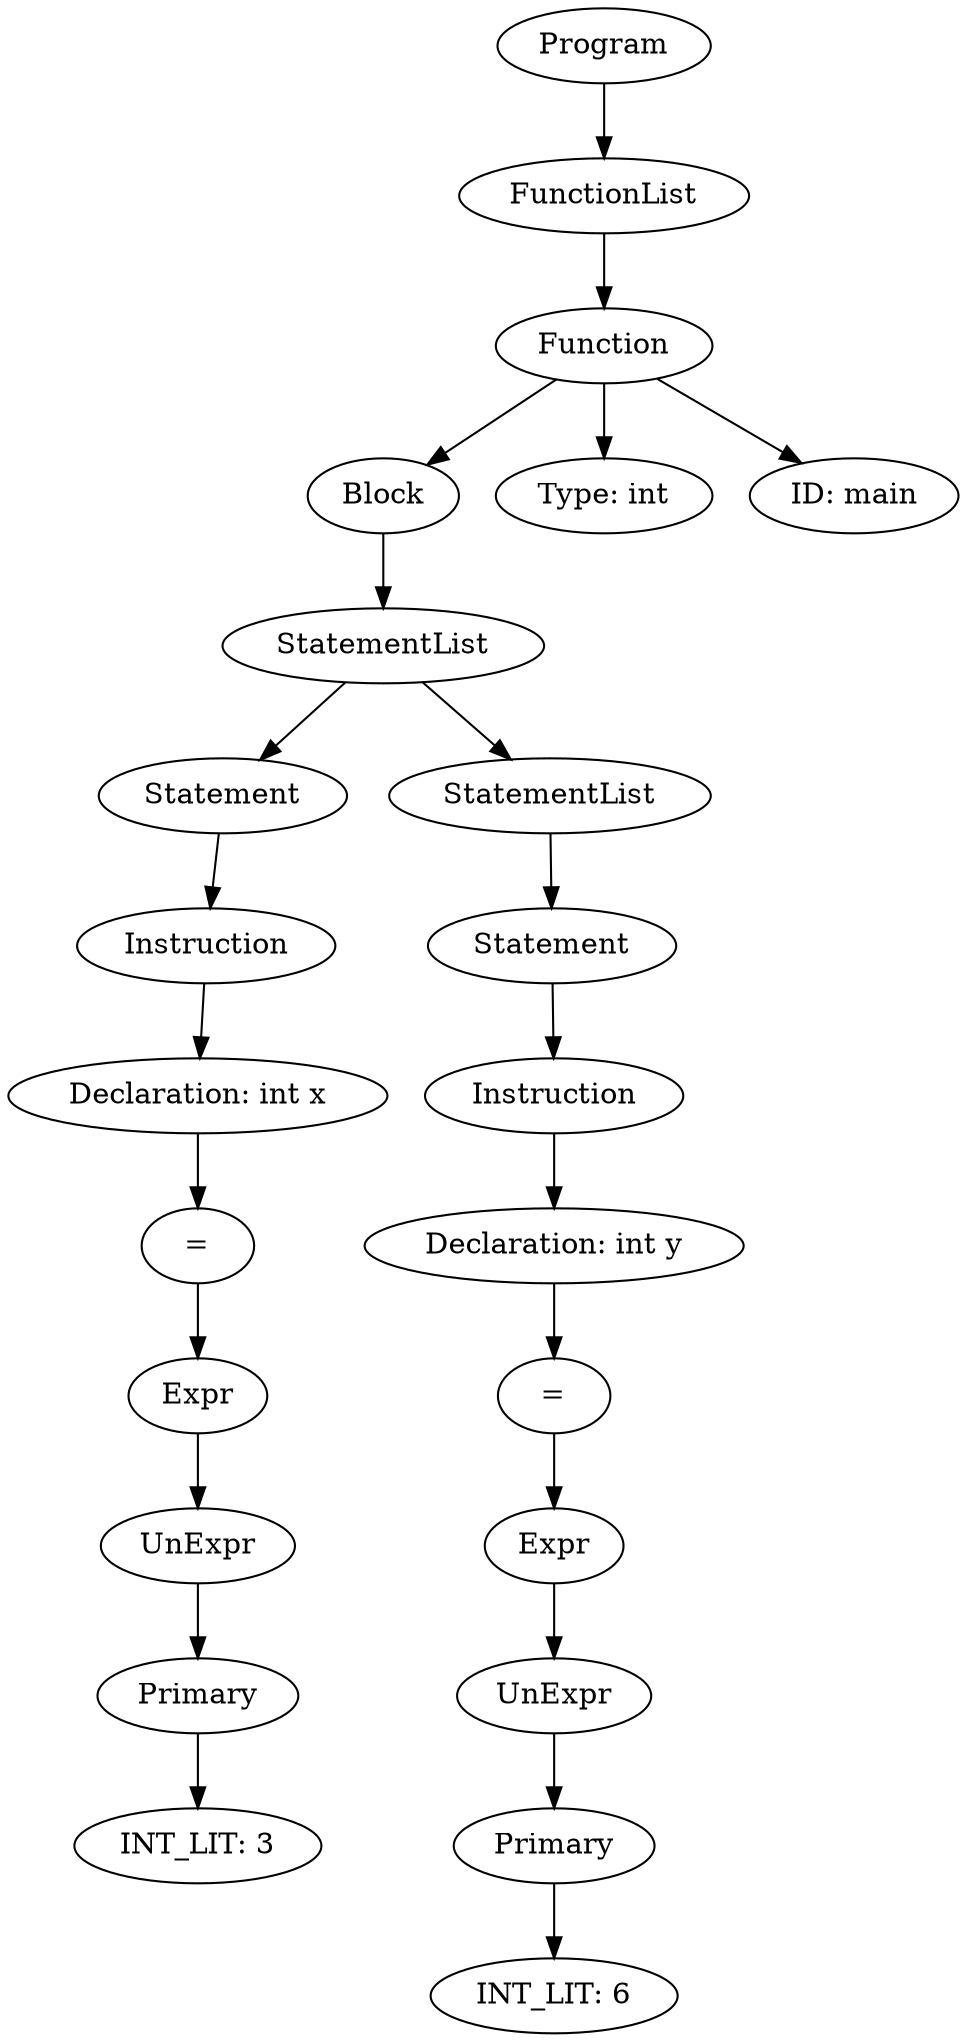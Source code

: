 digraph ccTree {
	n0 [label = "Primary"]
	n1 [label = "INT_LIT: 3"]
	n0-> n1
	n2 [label = "UnExpr"]
	n2-> n0
	n3 [label = "Expr"]
	n3-> n2
	n4 [label = "="]
	n4-> n3
	n5 [label = "Declaration: int x"]
	n5-> n4
	n6 [label = "Instruction"]
	n6-> n5
	n7 [label = "Statement"]
	n7-> n6
	n8 [label = "Primary"]
	n9 [label = "INT_LIT: 6"]
	n8-> n9
	n10 [label = "UnExpr"]
	n10-> n8
	n11 [label = "Expr"]
	n11-> n10
	n12 [label = "="]
	n12-> n11
	n13 [label = "Declaration: int y"]
	n13-> n12
	n14 [label = "Instruction"]
	n14-> n13
	n15 [label = "Statement"]
	n15-> n14
	n16 [label = "StatementList"]
	n16-> n15
	n17 [label = "StatementList"]
	n17-> n7
	n17-> n16
	n18 [label = "Block"]
	n18-> n17
	n19 [label = "Function"]
	n20 [label = "Type: int"]
	n21 [label = "ID: main"]
	n19-> n20
	n19-> n21
	n19-> n18
	n22 [label = "FunctionList"]
	n22-> n19
	n23 [label = "Program"]
	n23-> n22
}